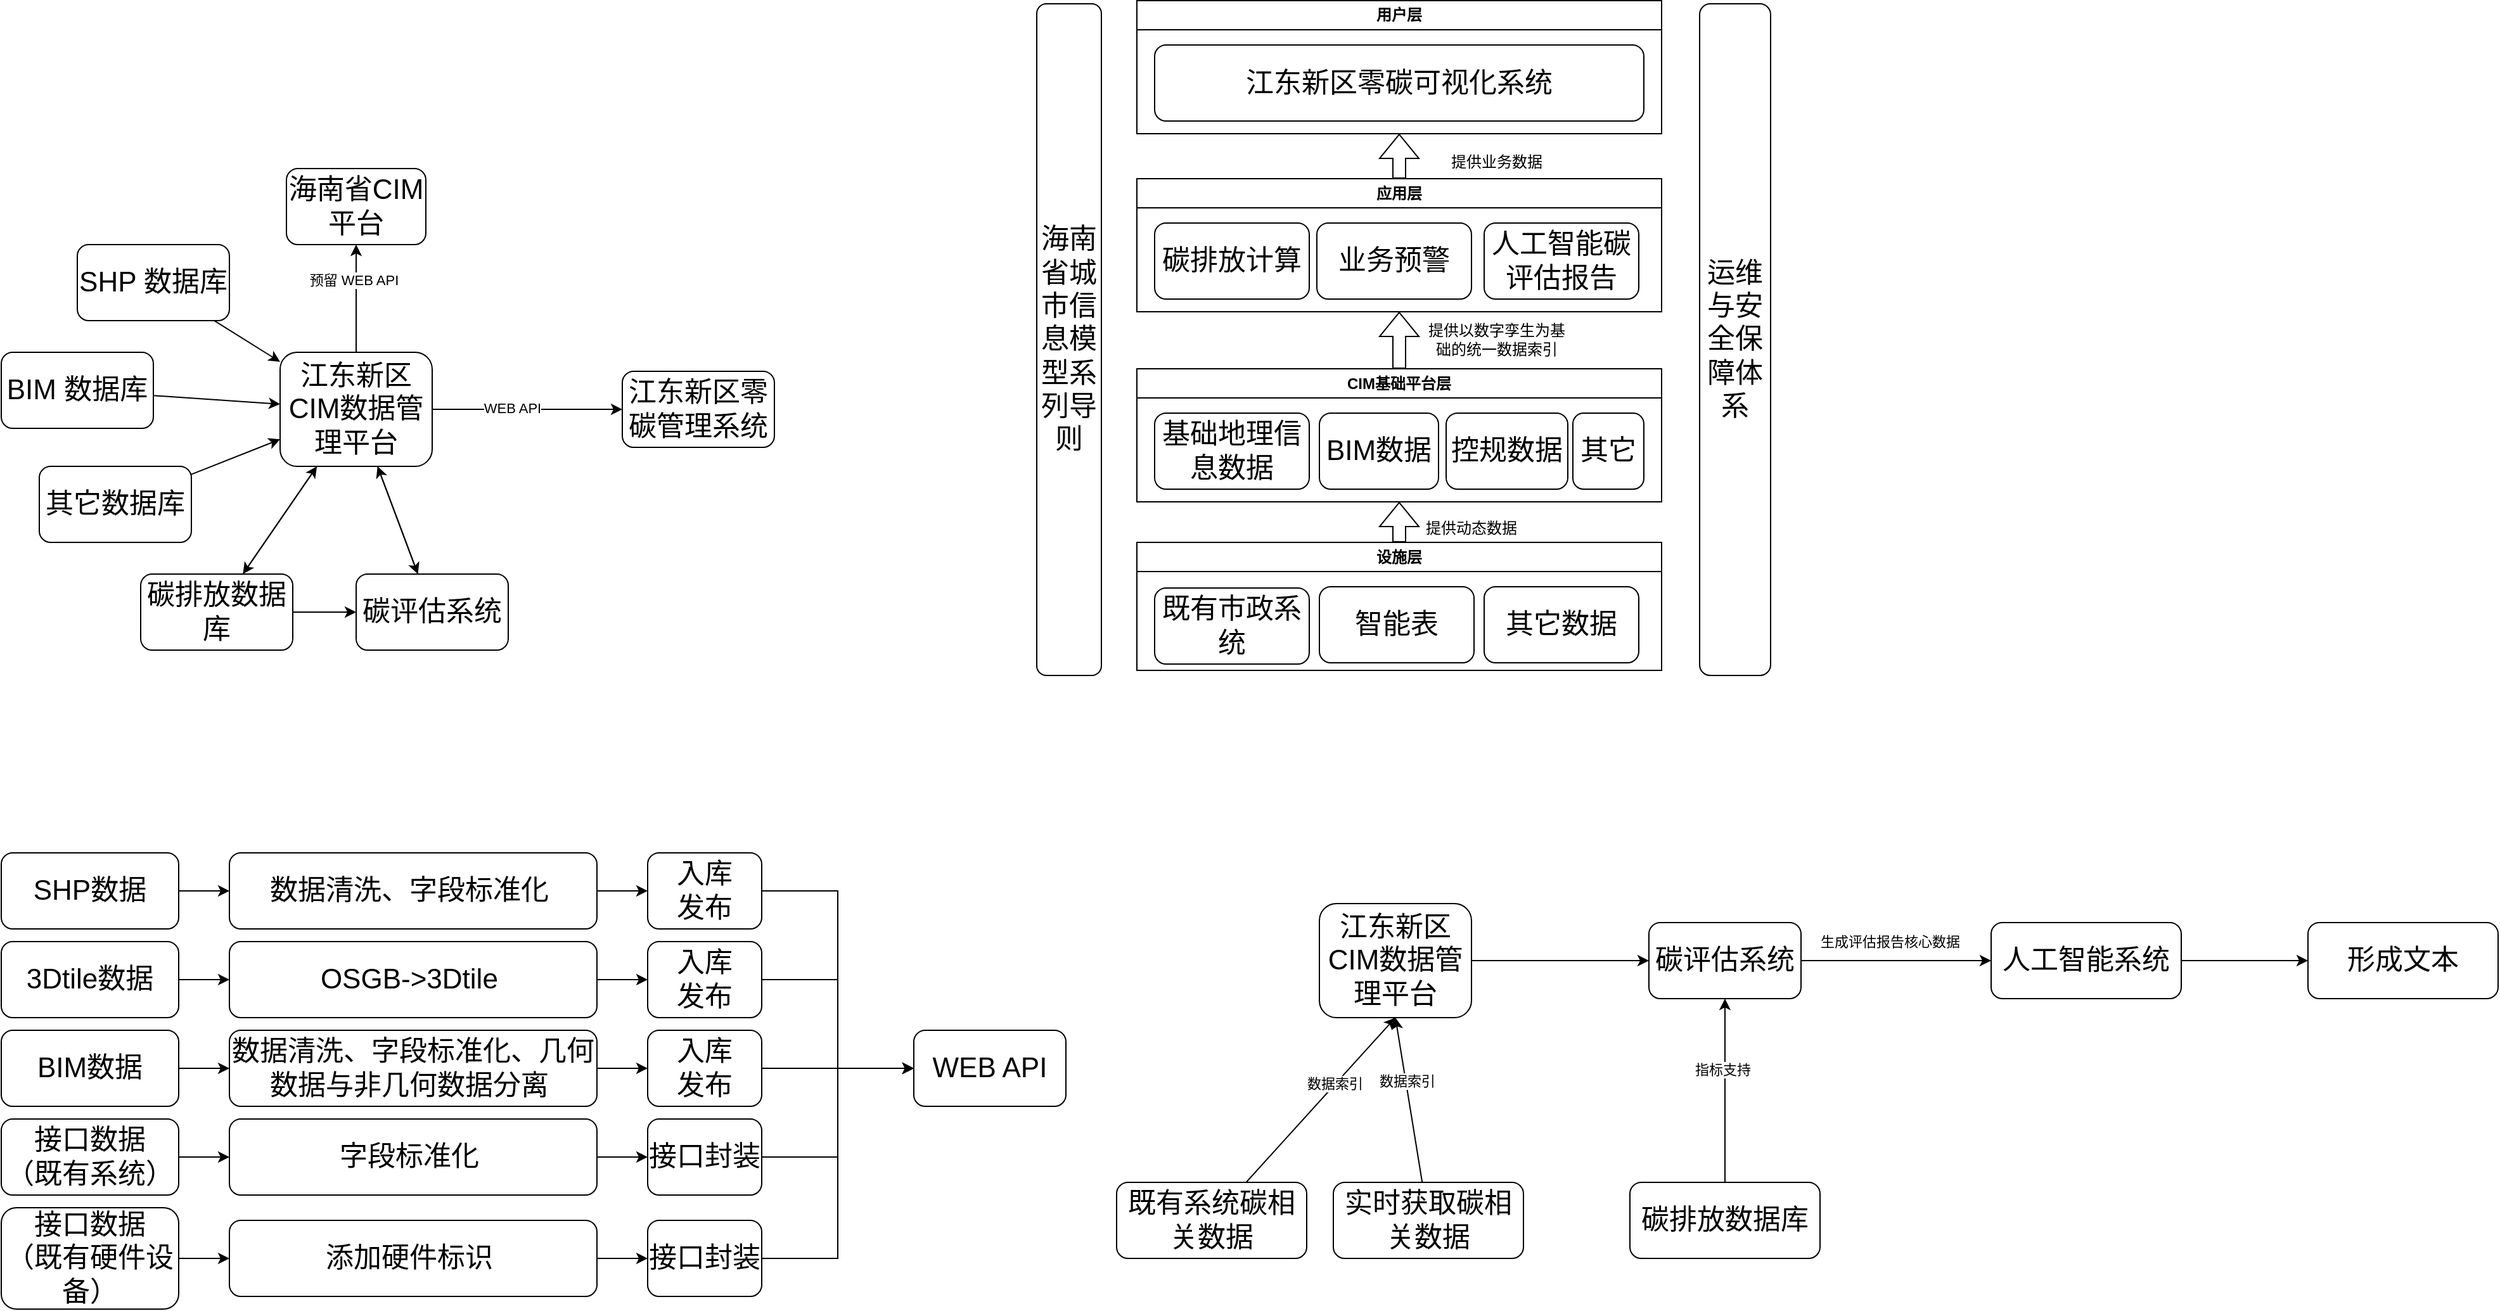<mxfile version="21.3.6" type="github">
  <diagram name="第 1 页" id="NKXv_h6Vj96IVA4Fjcek">
    <mxGraphModel dx="1195" dy="1082" grid="1" gridSize="10" guides="0" tooltips="1" connect="1" arrows="1" fold="1" page="0" pageScale="1" pageWidth="827" pageHeight="1169" math="0" shadow="0">
      <root>
        <mxCell id="0" />
        <mxCell id="1" parent="0" />
        <mxCell id="PI_EQl_N4xML3odlSElJ-2" style="edgeStyle=orthogonalEdgeStyle;rounded=0;orthogonalLoop=1;jettySize=auto;html=1;" edge="1" parent="1" source="ZtNYFOFDFvPDf5sEN9P7-1" target="PI_EQl_N4xML3odlSElJ-1">
          <mxGeometry relative="1" as="geometry" />
        </mxCell>
        <mxCell id="PI_EQl_N4xML3odlSElJ-15" value="WEB API" style="edgeLabel;html=1;align=center;verticalAlign=middle;resizable=0;points=[];" vertex="1" connectable="0" parent="PI_EQl_N4xML3odlSElJ-2">
          <mxGeometry x="-0.167" y="1" relative="1" as="geometry">
            <mxPoint as="offset" />
          </mxGeometry>
        </mxCell>
        <mxCell id="PI_EQl_N4xML3odlSElJ-5" style="rounded=0;orthogonalLoop=1;jettySize=auto;html=1;" edge="1" parent="1" source="ZtNYFOFDFvPDf5sEN9P7-1" target="PI_EQl_N4xML3odlSElJ-3">
          <mxGeometry relative="1" as="geometry" />
        </mxCell>
        <mxCell id="PI_EQl_N4xML3odlSElJ-6" style="rounded=0;orthogonalLoop=1;jettySize=auto;html=1;" edge="1" parent="1" source="ZtNYFOFDFvPDf5sEN9P7-1" target="PI_EQl_N4xML3odlSElJ-4">
          <mxGeometry relative="1" as="geometry" />
        </mxCell>
        <mxCell id="PI_EQl_N4xML3odlSElJ-13" style="rounded=0;orthogonalLoop=1;jettySize=auto;html=1;" edge="1" parent="1" source="ZtNYFOFDFvPDf5sEN9P7-1" target="PI_EQl_N4xML3odlSElJ-9">
          <mxGeometry relative="1" as="geometry" />
        </mxCell>
        <mxCell id="PI_EQl_N4xML3odlSElJ-14" value="预留 WEB API" style="edgeLabel;html=1;align=center;verticalAlign=middle;resizable=0;points=[];" vertex="1" connectable="0" parent="PI_EQl_N4xML3odlSElJ-13">
          <mxGeometry x="0.34" y="2" relative="1" as="geometry">
            <mxPoint as="offset" />
          </mxGeometry>
        </mxCell>
        <mxCell id="ZtNYFOFDFvPDf5sEN9P7-1" value="&lt;font style=&quot;font-size: 22px;&quot;&gt;江东新区CIM数据管理平台&lt;/font&gt;" style="rounded=1;whiteSpace=wrap;html=1;" parent="1" vertex="1">
          <mxGeometry x="260" y="265" width="120" height="90" as="geometry" />
        </mxCell>
        <mxCell id="PI_EQl_N4xML3odlSElJ-1" value="&lt;font style=&quot;font-size: 22px;&quot;&gt;江东新区零碳管理系统&lt;/font&gt;" style="rounded=1;whiteSpace=wrap;html=1;" vertex="1" parent="1">
          <mxGeometry x="530" y="280" width="120" height="60" as="geometry" />
        </mxCell>
        <mxCell id="PI_EQl_N4xML3odlSElJ-7" style="edgeStyle=orthogonalEdgeStyle;rounded=0;orthogonalLoop=1;jettySize=auto;html=1;" edge="1" parent="1" source="PI_EQl_N4xML3odlSElJ-3" target="PI_EQl_N4xML3odlSElJ-4">
          <mxGeometry relative="1" as="geometry" />
        </mxCell>
        <mxCell id="PI_EQl_N4xML3odlSElJ-10" style="rounded=0;orthogonalLoop=1;jettySize=auto;html=1;" edge="1" parent="1" source="PI_EQl_N4xML3odlSElJ-3" target="ZtNYFOFDFvPDf5sEN9P7-1">
          <mxGeometry relative="1" as="geometry" />
        </mxCell>
        <mxCell id="PI_EQl_N4xML3odlSElJ-3" value="&lt;font style=&quot;font-size: 22px;&quot;&gt;碳排放数据库&lt;/font&gt;" style="rounded=1;whiteSpace=wrap;html=1;" vertex="1" parent="1">
          <mxGeometry x="150" y="440" width="120" height="60" as="geometry" />
        </mxCell>
        <mxCell id="PI_EQl_N4xML3odlSElJ-11" style="rounded=0;orthogonalLoop=1;jettySize=auto;html=1;" edge="1" parent="1" source="PI_EQl_N4xML3odlSElJ-4" target="ZtNYFOFDFvPDf5sEN9P7-1">
          <mxGeometry relative="1" as="geometry" />
        </mxCell>
        <mxCell id="PI_EQl_N4xML3odlSElJ-4" value="&lt;font style=&quot;font-size: 22px;&quot;&gt;碳评估系统&lt;/font&gt;" style="rounded=1;whiteSpace=wrap;html=1;" vertex="1" parent="1">
          <mxGeometry x="320" y="440" width="120" height="60" as="geometry" />
        </mxCell>
        <mxCell id="PI_EQl_N4xML3odlSElJ-9" value="&lt;font style=&quot;font-size: 22px;&quot;&gt;海南省CIM平台&lt;/font&gt;" style="rounded=1;whiteSpace=wrap;html=1;" vertex="1" parent="1">
          <mxGeometry x="265" y="120" width="110" height="60" as="geometry" />
        </mxCell>
        <mxCell id="PI_EQl_N4xML3odlSElJ-19" style="rounded=0;orthogonalLoop=1;jettySize=auto;html=1;" edge="1" parent="1" source="PI_EQl_N4xML3odlSElJ-16" target="ZtNYFOFDFvPDf5sEN9P7-1">
          <mxGeometry relative="1" as="geometry" />
        </mxCell>
        <mxCell id="PI_EQl_N4xML3odlSElJ-16" value="&lt;font style=&quot;font-size: 22px;&quot;&gt;SHP 数据库&lt;/font&gt;" style="rounded=1;whiteSpace=wrap;html=1;" vertex="1" parent="1">
          <mxGeometry x="100" y="180" width="120" height="60" as="geometry" />
        </mxCell>
        <mxCell id="PI_EQl_N4xML3odlSElJ-20" style="rounded=0;orthogonalLoop=1;jettySize=auto;html=1;" edge="1" parent="1" source="PI_EQl_N4xML3odlSElJ-17" target="ZtNYFOFDFvPDf5sEN9P7-1">
          <mxGeometry relative="1" as="geometry" />
        </mxCell>
        <mxCell id="PI_EQl_N4xML3odlSElJ-17" value="&lt;font style=&quot;font-size: 22px;&quot;&gt;BIM 数据库&lt;/font&gt;" style="rounded=1;whiteSpace=wrap;html=1;" vertex="1" parent="1">
          <mxGeometry x="40" y="265" width="120" height="60" as="geometry" />
        </mxCell>
        <mxCell id="PI_EQl_N4xML3odlSElJ-21" style="rounded=0;orthogonalLoop=1;jettySize=auto;html=1;" edge="1" parent="1" source="PI_EQl_N4xML3odlSElJ-18" target="ZtNYFOFDFvPDf5sEN9P7-1">
          <mxGeometry relative="1" as="geometry" />
        </mxCell>
        <mxCell id="PI_EQl_N4xML3odlSElJ-18" value="&lt;font style=&quot;font-size: 22px;&quot;&gt;其它数据库&lt;/font&gt;" style="rounded=1;whiteSpace=wrap;html=1;" vertex="1" parent="1">
          <mxGeometry x="70" y="355" width="120" height="60" as="geometry" />
        </mxCell>
        <mxCell id="PI_EQl_N4xML3odlSElJ-31" style="edgeStyle=orthogonalEdgeStyle;rounded=0;orthogonalLoop=1;jettySize=auto;html=1;" edge="1" parent="1" source="PI_EQl_N4xML3odlSElJ-24" target="PI_EQl_N4xML3odlSElJ-28">
          <mxGeometry relative="1" as="geometry" />
        </mxCell>
        <mxCell id="PI_EQl_N4xML3odlSElJ-24" value="&lt;font style=&quot;font-size: 22px;&quot;&gt;SHP数据&lt;/font&gt;" style="rounded=1;whiteSpace=wrap;html=1;" vertex="1" parent="1">
          <mxGeometry x="40" y="660" width="140" height="60" as="geometry" />
        </mxCell>
        <mxCell id="PI_EQl_N4xML3odlSElJ-30" style="edgeStyle=orthogonalEdgeStyle;rounded=0;orthogonalLoop=1;jettySize=auto;html=1;" edge="1" parent="1" source="PI_EQl_N4xML3odlSElJ-25" target="PI_EQl_N4xML3odlSElJ-29">
          <mxGeometry relative="1" as="geometry" />
        </mxCell>
        <mxCell id="PI_EQl_N4xML3odlSElJ-25" value="&lt;font style=&quot;font-size: 22px;&quot;&gt;BIM数据&lt;/font&gt;" style="rounded=1;whiteSpace=wrap;html=1;" vertex="1" parent="1">
          <mxGeometry x="40" y="800" width="140" height="60" as="geometry" />
        </mxCell>
        <mxCell id="PI_EQl_N4xML3odlSElJ-33" style="edgeStyle=orthogonalEdgeStyle;rounded=0;orthogonalLoop=1;jettySize=auto;html=1;" edge="1" parent="1" source="PI_EQl_N4xML3odlSElJ-26" target="PI_EQl_N4xML3odlSElJ-32">
          <mxGeometry relative="1" as="geometry" />
        </mxCell>
        <mxCell id="PI_EQl_N4xML3odlSElJ-26" value="&lt;font style=&quot;font-size: 22px;&quot;&gt;接口数据&lt;br&gt;（既有系统）&lt;/font&gt;" style="rounded=1;whiteSpace=wrap;html=1;" vertex="1" parent="1">
          <mxGeometry x="40" y="870" width="140" height="60" as="geometry" />
        </mxCell>
        <mxCell id="PI_EQl_N4xML3odlSElJ-35" style="edgeStyle=orthogonalEdgeStyle;rounded=0;orthogonalLoop=1;jettySize=auto;html=1;" edge="1" parent="1" source="PI_EQl_N4xML3odlSElJ-27" target="PI_EQl_N4xML3odlSElJ-34">
          <mxGeometry relative="1" as="geometry" />
        </mxCell>
        <mxCell id="PI_EQl_N4xML3odlSElJ-27" value="&lt;font style=&quot;font-size: 22px;&quot;&gt;接口数据&lt;br&gt;（既有硬件设备）&lt;/font&gt;" style="rounded=1;whiteSpace=wrap;html=1;" vertex="1" parent="1">
          <mxGeometry x="40" y="940" width="140" height="80" as="geometry" />
        </mxCell>
        <mxCell id="PI_EQl_N4xML3odlSElJ-43" style="edgeStyle=orthogonalEdgeStyle;rounded=0;orthogonalLoop=1;jettySize=auto;html=1;" edge="1" parent="1" source="PI_EQl_N4xML3odlSElJ-28" target="PI_EQl_N4xML3odlSElJ-42">
          <mxGeometry relative="1" as="geometry" />
        </mxCell>
        <mxCell id="PI_EQl_N4xML3odlSElJ-28" value="&lt;font style=&quot;font-size: 22px;&quot;&gt;数据清洗、字段标准化&amp;nbsp;&lt;/font&gt;" style="rounded=1;whiteSpace=wrap;html=1;" vertex="1" parent="1">
          <mxGeometry x="220" y="660" width="290" height="60" as="geometry" />
        </mxCell>
        <mxCell id="PI_EQl_N4xML3odlSElJ-41" style="edgeStyle=orthogonalEdgeStyle;rounded=0;orthogonalLoop=1;jettySize=auto;html=1;" edge="1" parent="1" source="PI_EQl_N4xML3odlSElJ-29" target="PI_EQl_N4xML3odlSElJ-40">
          <mxGeometry relative="1" as="geometry" />
        </mxCell>
        <mxCell id="PI_EQl_N4xML3odlSElJ-29" value="&lt;font style=&quot;font-size: 22px;&quot;&gt;数据清洗、字段标准化、几何数据与非几何数据分离&amp;nbsp;&lt;/font&gt;" style="rounded=1;whiteSpace=wrap;html=1;" vertex="1" parent="1">
          <mxGeometry x="220" y="800" width="290" height="60" as="geometry" />
        </mxCell>
        <mxCell id="PI_EQl_N4xML3odlSElJ-46" style="edgeStyle=orthogonalEdgeStyle;rounded=0;orthogonalLoop=1;jettySize=auto;html=1;" edge="1" parent="1" source="PI_EQl_N4xML3odlSElJ-32" target="PI_EQl_N4xML3odlSElJ-44">
          <mxGeometry relative="1" as="geometry" />
        </mxCell>
        <mxCell id="PI_EQl_N4xML3odlSElJ-32" value="&lt;font style=&quot;font-size: 22px;&quot;&gt;字段标准化&amp;nbsp;&lt;/font&gt;" style="rounded=1;whiteSpace=wrap;html=1;" vertex="1" parent="1">
          <mxGeometry x="220" y="870" width="290" height="60" as="geometry" />
        </mxCell>
        <mxCell id="PI_EQl_N4xML3odlSElJ-47" style="edgeStyle=orthogonalEdgeStyle;rounded=0;orthogonalLoop=1;jettySize=auto;html=1;entryX=0;entryY=0.5;entryDx=0;entryDy=0;" edge="1" parent="1" source="PI_EQl_N4xML3odlSElJ-34" target="PI_EQl_N4xML3odlSElJ-45">
          <mxGeometry relative="1" as="geometry" />
        </mxCell>
        <mxCell id="PI_EQl_N4xML3odlSElJ-34" value="&lt;font style=&quot;font-size: 22px;&quot;&gt;添加硬件标识&amp;nbsp;&lt;/font&gt;" style="rounded=1;whiteSpace=wrap;html=1;" vertex="1" parent="1">
          <mxGeometry x="220" y="950" width="290" height="60" as="geometry" />
        </mxCell>
        <mxCell id="PI_EQl_N4xML3odlSElJ-50" style="edgeStyle=orthogonalEdgeStyle;rounded=0;orthogonalLoop=1;jettySize=auto;html=1;" edge="1" parent="1" source="PI_EQl_N4xML3odlSElJ-40" target="PI_EQl_N4xML3odlSElJ-48">
          <mxGeometry relative="1" as="geometry" />
        </mxCell>
        <mxCell id="PI_EQl_N4xML3odlSElJ-40" value="&lt;font style=&quot;font-size: 22px;&quot;&gt;入库&lt;br&gt;发布&lt;br&gt;&lt;/font&gt;" style="rounded=1;whiteSpace=wrap;html=1;" vertex="1" parent="1">
          <mxGeometry x="550" y="800" width="90" height="60" as="geometry" />
        </mxCell>
        <mxCell id="PI_EQl_N4xML3odlSElJ-49" style="edgeStyle=orthogonalEdgeStyle;rounded=0;orthogonalLoop=1;jettySize=auto;html=1;entryX=0;entryY=0.5;entryDx=0;entryDy=0;" edge="1" parent="1" source="PI_EQl_N4xML3odlSElJ-42" target="PI_EQl_N4xML3odlSElJ-48">
          <mxGeometry relative="1" as="geometry" />
        </mxCell>
        <mxCell id="PI_EQl_N4xML3odlSElJ-42" value="&lt;font style=&quot;font-size: 22px;&quot;&gt;入库&lt;br&gt;发布&lt;/font&gt;" style="rounded=1;whiteSpace=wrap;html=1;" vertex="1" parent="1">
          <mxGeometry x="550" y="660" width="90" height="60" as="geometry" />
        </mxCell>
        <mxCell id="PI_EQl_N4xML3odlSElJ-51" style="edgeStyle=orthogonalEdgeStyle;rounded=0;orthogonalLoop=1;jettySize=auto;html=1;entryX=0;entryY=0.5;entryDx=0;entryDy=0;" edge="1" parent="1" source="PI_EQl_N4xML3odlSElJ-44" target="PI_EQl_N4xML3odlSElJ-48">
          <mxGeometry relative="1" as="geometry" />
        </mxCell>
        <mxCell id="PI_EQl_N4xML3odlSElJ-44" value="&lt;font style=&quot;font-size: 22px;&quot;&gt;接口封装&lt;/font&gt;" style="rounded=1;whiteSpace=wrap;html=1;" vertex="1" parent="1">
          <mxGeometry x="550" y="870" width="90" height="60" as="geometry" />
        </mxCell>
        <mxCell id="PI_EQl_N4xML3odlSElJ-52" style="edgeStyle=orthogonalEdgeStyle;rounded=0;orthogonalLoop=1;jettySize=auto;html=1;entryX=0;entryY=0.5;entryDx=0;entryDy=0;" edge="1" parent="1" source="PI_EQl_N4xML3odlSElJ-45" target="PI_EQl_N4xML3odlSElJ-48">
          <mxGeometry relative="1" as="geometry" />
        </mxCell>
        <mxCell id="PI_EQl_N4xML3odlSElJ-45" value="&lt;font style=&quot;font-size: 22px;&quot;&gt;接口封装&lt;/font&gt;" style="rounded=1;whiteSpace=wrap;html=1;" vertex="1" parent="1">
          <mxGeometry x="550" y="950" width="90" height="60" as="geometry" />
        </mxCell>
        <mxCell id="PI_EQl_N4xML3odlSElJ-48" value="&lt;font style=&quot;font-size: 22px;&quot;&gt;WEB API&lt;/font&gt;" style="rounded=1;whiteSpace=wrap;html=1;" vertex="1" parent="1">
          <mxGeometry x="760" y="800" width="120" height="60" as="geometry" />
        </mxCell>
        <mxCell id="PI_EQl_N4xML3odlSElJ-53" style="edgeStyle=orthogonalEdgeStyle;rounded=0;orthogonalLoop=1;jettySize=auto;html=1;" edge="1" parent="1" source="PI_EQl_N4xML3odlSElJ-54" target="PI_EQl_N4xML3odlSElJ-56">
          <mxGeometry relative="1" as="geometry" />
        </mxCell>
        <mxCell id="PI_EQl_N4xML3odlSElJ-54" value="&lt;font style=&quot;font-size: 22px;&quot;&gt;3Dtile数据&lt;/font&gt;" style="rounded=1;whiteSpace=wrap;html=1;" vertex="1" parent="1">
          <mxGeometry x="40" y="730" width="140" height="60" as="geometry" />
        </mxCell>
        <mxCell id="PI_EQl_N4xML3odlSElJ-55" style="edgeStyle=orthogonalEdgeStyle;rounded=0;orthogonalLoop=1;jettySize=auto;html=1;" edge="1" parent="1" source="PI_EQl_N4xML3odlSElJ-56" target="PI_EQl_N4xML3odlSElJ-57">
          <mxGeometry relative="1" as="geometry" />
        </mxCell>
        <mxCell id="PI_EQl_N4xML3odlSElJ-56" value="&lt;font style=&quot;font-size: 22px;&quot;&gt;OSGB-&amp;gt;3Dtile&amp;nbsp;&lt;/font&gt;" style="rounded=1;whiteSpace=wrap;html=1;" vertex="1" parent="1">
          <mxGeometry x="220" y="730" width="290" height="60" as="geometry" />
        </mxCell>
        <mxCell id="PI_EQl_N4xML3odlSElJ-58" style="edgeStyle=orthogonalEdgeStyle;rounded=0;orthogonalLoop=1;jettySize=auto;html=1;entryX=0;entryY=0.5;entryDx=0;entryDy=0;" edge="1" parent="1" source="PI_EQl_N4xML3odlSElJ-57" target="PI_EQl_N4xML3odlSElJ-48">
          <mxGeometry relative="1" as="geometry" />
        </mxCell>
        <mxCell id="PI_EQl_N4xML3odlSElJ-57" value="&lt;font style=&quot;font-size: 22px;&quot;&gt;入库&lt;br&gt;发布&lt;/font&gt;" style="rounded=1;whiteSpace=wrap;html=1;" vertex="1" parent="1">
          <mxGeometry x="550" y="730" width="90" height="60" as="geometry" />
        </mxCell>
        <mxCell id="PI_EQl_N4xML3odlSElJ-75" style="edgeStyle=orthogonalEdgeStyle;rounded=0;orthogonalLoop=1;jettySize=auto;html=1;" edge="1" parent="1" source="PI_EQl_N4xML3odlSElJ-61" target="PI_EQl_N4xML3odlSElJ-76">
          <mxGeometry relative="1" as="geometry">
            <mxPoint x="1540" y="745" as="targetPoint" />
          </mxGeometry>
        </mxCell>
        <mxCell id="PI_EQl_N4xML3odlSElJ-77" value="生成评估报告核心数据" style="edgeLabel;html=1;align=center;verticalAlign=middle;resizable=0;points=[];" vertex="1" connectable="0" parent="PI_EQl_N4xML3odlSElJ-75">
          <mxGeometry x="0.242" y="3" relative="1" as="geometry">
            <mxPoint x="-23" y="-12" as="offset" />
          </mxGeometry>
        </mxCell>
        <mxCell id="PI_EQl_N4xML3odlSElJ-61" value="&lt;font style=&quot;font-size: 22px;&quot;&gt;碳评估系统&lt;/font&gt;" style="rounded=1;whiteSpace=wrap;html=1;" vertex="1" parent="1">
          <mxGeometry x="1340" y="715" width="120" height="60" as="geometry" />
        </mxCell>
        <mxCell id="PI_EQl_N4xML3odlSElJ-64" style="edgeStyle=orthogonalEdgeStyle;rounded=0;orthogonalLoop=1;jettySize=auto;html=1;" edge="1" parent="1" source="PI_EQl_N4xML3odlSElJ-62" target="PI_EQl_N4xML3odlSElJ-61">
          <mxGeometry relative="1" as="geometry" />
        </mxCell>
        <mxCell id="PI_EQl_N4xML3odlSElJ-62" value="&lt;font style=&quot;font-size: 22px;&quot;&gt;江东新区CIM数据管理平台&lt;/font&gt;" style="rounded=1;whiteSpace=wrap;html=1;" vertex="1" parent="1">
          <mxGeometry x="1080" y="700" width="120" height="90" as="geometry" />
        </mxCell>
        <mxCell id="PI_EQl_N4xML3odlSElJ-70" style="rounded=0;orthogonalLoop=1;jettySize=auto;html=1;entryX=0.5;entryY=1;entryDx=0;entryDy=0;" edge="1" parent="1" source="PI_EQl_N4xML3odlSElJ-65" target="PI_EQl_N4xML3odlSElJ-62">
          <mxGeometry relative="1" as="geometry" />
        </mxCell>
        <mxCell id="PI_EQl_N4xML3odlSElJ-73" value="数据索引" style="edgeLabel;html=1;align=center;verticalAlign=middle;resizable=0;points=[];" vertex="1" connectable="0" parent="PI_EQl_N4xML3odlSElJ-70">
          <mxGeometry x="0.205" y="2" relative="1" as="geometry">
            <mxPoint y="1" as="offset" />
          </mxGeometry>
        </mxCell>
        <mxCell id="PI_EQl_N4xML3odlSElJ-65" value="&lt;span style=&quot;font-size: 22px;&quot;&gt;既有系统碳相关数据&lt;/span&gt;" style="rounded=1;whiteSpace=wrap;html=1;" vertex="1" parent="1">
          <mxGeometry x="920" y="920" width="150" height="60" as="geometry" />
        </mxCell>
        <mxCell id="PI_EQl_N4xML3odlSElJ-71" style="rounded=0;orthogonalLoop=1;jettySize=auto;html=1;entryX=0.5;entryY=1;entryDx=0;entryDy=0;" edge="1" parent="1" source="PI_EQl_N4xML3odlSElJ-66" target="PI_EQl_N4xML3odlSElJ-62">
          <mxGeometry relative="1" as="geometry" />
        </mxCell>
        <mxCell id="PI_EQl_N4xML3odlSElJ-72" value="数据索引" style="edgeLabel;html=1;align=center;verticalAlign=middle;resizable=0;points=[];" vertex="1" connectable="0" parent="PI_EQl_N4xML3odlSElJ-71">
          <mxGeometry x="0.23" y="-1" relative="1" as="geometry">
            <mxPoint as="offset" />
          </mxGeometry>
        </mxCell>
        <mxCell id="PI_EQl_N4xML3odlSElJ-66" value="&lt;span style=&quot;font-size: 22px;&quot;&gt;实时获取碳相关数据&lt;/span&gt;" style="rounded=1;whiteSpace=wrap;html=1;" vertex="1" parent="1">
          <mxGeometry x="1091" y="920" width="150" height="60" as="geometry" />
        </mxCell>
        <mxCell id="PI_EQl_N4xML3odlSElJ-68" style="edgeStyle=orthogonalEdgeStyle;rounded=0;orthogonalLoop=1;jettySize=auto;html=1;entryX=0.5;entryY=1;entryDx=0;entryDy=0;" edge="1" parent="1" source="PI_EQl_N4xML3odlSElJ-67" target="PI_EQl_N4xML3odlSElJ-61">
          <mxGeometry relative="1" as="geometry" />
        </mxCell>
        <mxCell id="PI_EQl_N4xML3odlSElJ-69" value="指标支持" style="edgeLabel;html=1;align=center;verticalAlign=middle;resizable=0;points=[];" vertex="1" connectable="0" parent="PI_EQl_N4xML3odlSElJ-68">
          <mxGeometry x="0.233" y="2" relative="1" as="geometry">
            <mxPoint as="offset" />
          </mxGeometry>
        </mxCell>
        <mxCell id="PI_EQl_N4xML3odlSElJ-67" value="&lt;font style=&quot;font-size: 22px;&quot;&gt;碳排放数据库&lt;/font&gt;" style="rounded=1;whiteSpace=wrap;html=1;" vertex="1" parent="1">
          <mxGeometry x="1325" y="920" width="150" height="60" as="geometry" />
        </mxCell>
        <mxCell id="PI_EQl_N4xML3odlSElJ-79" style="edgeStyle=orthogonalEdgeStyle;rounded=0;orthogonalLoop=1;jettySize=auto;html=1;" edge="1" parent="1" source="PI_EQl_N4xML3odlSElJ-76" target="PI_EQl_N4xML3odlSElJ-78">
          <mxGeometry relative="1" as="geometry" />
        </mxCell>
        <mxCell id="PI_EQl_N4xML3odlSElJ-76" value="&lt;font style=&quot;font-size: 22px;&quot;&gt;人工智能系统&lt;/font&gt;" style="rounded=1;whiteSpace=wrap;html=1;" vertex="1" parent="1">
          <mxGeometry x="1610" y="715" width="150" height="60" as="geometry" />
        </mxCell>
        <mxCell id="PI_EQl_N4xML3odlSElJ-78" value="&lt;font style=&quot;font-size: 22px;&quot;&gt;形成文本&lt;/font&gt;" style="rounded=1;whiteSpace=wrap;html=1;" vertex="1" parent="1">
          <mxGeometry x="1860" y="715" width="150" height="60" as="geometry" />
        </mxCell>
        <mxCell id="PI_EQl_N4xML3odlSElJ-81" value="设施层" style="swimlane;whiteSpace=wrap;html=1;" vertex="1" parent="1">
          <mxGeometry x="936" y="415" width="414" height="101" as="geometry" />
        </mxCell>
        <mxCell id="PI_EQl_N4xML3odlSElJ-82" value="&lt;font style=&quot;font-size: 22px;&quot;&gt;既有市政系统&lt;/font&gt;" style="rounded=1;whiteSpace=wrap;html=1;" vertex="1" parent="PI_EQl_N4xML3odlSElJ-81">
          <mxGeometry x="14" y="36" width="122" height="60" as="geometry" />
        </mxCell>
        <mxCell id="PI_EQl_N4xML3odlSElJ-83" value="&lt;font style=&quot;font-size: 22px;&quot;&gt;智能表&lt;/font&gt;" style="rounded=1;whiteSpace=wrap;html=1;" vertex="1" parent="PI_EQl_N4xML3odlSElJ-81">
          <mxGeometry x="144" y="35" width="122" height="60" as="geometry" />
        </mxCell>
        <mxCell id="PI_EQl_N4xML3odlSElJ-89" value="&lt;font style=&quot;font-size: 22px;&quot;&gt;其它数据&lt;/font&gt;" style="rounded=1;whiteSpace=wrap;html=1;" vertex="1" parent="PI_EQl_N4xML3odlSElJ-81">
          <mxGeometry x="274" y="35" width="122" height="60" as="geometry" />
        </mxCell>
        <mxCell id="PI_EQl_N4xML3odlSElJ-91" value="CIM基础平台层" style="swimlane;whiteSpace=wrap;html=1;" vertex="1" parent="1">
          <mxGeometry x="936" y="278" width="414" height="105" as="geometry" />
        </mxCell>
        <mxCell id="PI_EQl_N4xML3odlSElJ-93" value="&lt;span style=&quot;font-size: 22px;&quot;&gt;基础地理信息数据&lt;/span&gt;" style="rounded=1;whiteSpace=wrap;html=1;" vertex="1" parent="PI_EQl_N4xML3odlSElJ-91">
          <mxGeometry x="14" y="35" width="122" height="60" as="geometry" />
        </mxCell>
        <mxCell id="PI_EQl_N4xML3odlSElJ-95" value="&lt;span style=&quot;font-size: 22px;&quot;&gt;BIM数据&lt;/span&gt;" style="rounded=1;whiteSpace=wrap;html=1;" vertex="1" parent="PI_EQl_N4xML3odlSElJ-91">
          <mxGeometry x="144" y="35" width="94" height="60" as="geometry" />
        </mxCell>
        <mxCell id="PI_EQl_N4xML3odlSElJ-98" value="&lt;span style=&quot;font-size: 22px;&quot;&gt;控规数据&lt;/span&gt;" style="rounded=1;whiteSpace=wrap;html=1;" vertex="1" parent="PI_EQl_N4xML3odlSElJ-91">
          <mxGeometry x="244" y="35" width="96" height="60" as="geometry" />
        </mxCell>
        <mxCell id="PI_EQl_N4xML3odlSElJ-110" value="&lt;span style=&quot;font-size: 22px;&quot;&gt;其它&lt;/span&gt;" style="rounded=1;whiteSpace=wrap;html=1;" vertex="1" parent="PI_EQl_N4xML3odlSElJ-91">
          <mxGeometry x="344" y="35" width="56" height="60" as="geometry" />
        </mxCell>
        <mxCell id="PI_EQl_N4xML3odlSElJ-101" value="应用层" style="swimlane;whiteSpace=wrap;html=1;" vertex="1" parent="1">
          <mxGeometry x="936" y="128" width="414" height="105" as="geometry" />
        </mxCell>
        <mxCell id="PI_EQl_N4xML3odlSElJ-102" value="&lt;span style=&quot;font-size: 22px;&quot;&gt;碳排放计算&lt;/span&gt;" style="rounded=1;whiteSpace=wrap;html=1;" vertex="1" parent="PI_EQl_N4xML3odlSElJ-101">
          <mxGeometry x="14" y="35" width="122" height="60" as="geometry" />
        </mxCell>
        <mxCell id="PI_EQl_N4xML3odlSElJ-107" value="&lt;span style=&quot;font-size: 22px;&quot;&gt;业务预警&lt;/span&gt;" style="rounded=1;whiteSpace=wrap;html=1;" vertex="1" parent="PI_EQl_N4xML3odlSElJ-101">
          <mxGeometry x="142" y="35" width="122" height="60" as="geometry" />
        </mxCell>
        <mxCell id="PI_EQl_N4xML3odlSElJ-108" value="&lt;span style=&quot;font-size: 22px;&quot;&gt;人工智能碳评估报告&lt;/span&gt;" style="rounded=1;whiteSpace=wrap;html=1;" vertex="1" parent="PI_EQl_N4xML3odlSElJ-101">
          <mxGeometry x="274" y="35" width="122" height="60" as="geometry" />
        </mxCell>
        <mxCell id="PI_EQl_N4xML3odlSElJ-105" value="用户层" style="swimlane;whiteSpace=wrap;html=1;" vertex="1" parent="1">
          <mxGeometry x="936" y="-12.5" width="414" height="105" as="geometry" />
        </mxCell>
        <mxCell id="PI_EQl_N4xML3odlSElJ-106" value="&lt;span style=&quot;font-size: 22px;&quot;&gt;江东新区零碳可视化系统&lt;/span&gt;" style="rounded=1;whiteSpace=wrap;html=1;" vertex="1" parent="PI_EQl_N4xML3odlSElJ-105">
          <mxGeometry x="14" y="35" width="386" height="60" as="geometry" />
        </mxCell>
        <mxCell id="PI_EQl_N4xML3odlSElJ-112" value="" style="shape=flexArrow;endArrow=classic;html=1;rounded=0;entryX=0.5;entryY=1;entryDx=0;entryDy=0;" edge="1" parent="1" source="PI_EQl_N4xML3odlSElJ-81" target="PI_EQl_N4xML3odlSElJ-91">
          <mxGeometry width="50" height="50" relative="1" as="geometry">
            <mxPoint x="1040" y="320" as="sourcePoint" />
            <mxPoint x="1090" y="270" as="targetPoint" />
          </mxGeometry>
        </mxCell>
        <mxCell id="PI_EQl_N4xML3odlSElJ-113" value="提供动态数据" style="text;html=1;strokeColor=none;fillColor=none;align=center;verticalAlign=middle;whiteSpace=wrap;rounded=0;" vertex="1" parent="1">
          <mxGeometry x="1155" y="389" width="90" height="30" as="geometry" />
        </mxCell>
        <mxCell id="PI_EQl_N4xML3odlSElJ-114" value="" style="shape=flexArrow;endArrow=classic;html=1;rounded=0;entryX=0.5;entryY=1;entryDx=0;entryDy=0;" edge="1" parent="1" source="PI_EQl_N4xML3odlSElJ-91" target="PI_EQl_N4xML3odlSElJ-101">
          <mxGeometry width="50" height="50" relative="1" as="geometry">
            <mxPoint x="1150" y="295" as="sourcePoint" />
            <mxPoint x="1150" y="250" as="targetPoint" />
          </mxGeometry>
        </mxCell>
        <mxCell id="PI_EQl_N4xML3odlSElJ-115" value="提供以数字孪生为基础的统一数据索引" style="text;html=1;strokeColor=none;fillColor=none;align=center;verticalAlign=middle;whiteSpace=wrap;rounded=0;" vertex="1" parent="1">
          <mxGeometry x="1160" y="240" width="120" height="30" as="geometry" />
        </mxCell>
        <mxCell id="PI_EQl_N4xML3odlSElJ-117" value="" style="shape=flexArrow;endArrow=classic;html=1;rounded=0;exitX=0.5;exitY=0;exitDx=0;exitDy=0;entryX=0.5;entryY=1;entryDx=0;entryDy=0;" edge="1" parent="1" source="PI_EQl_N4xML3odlSElJ-101" target="PI_EQl_N4xML3odlSElJ-105">
          <mxGeometry width="50" height="50" relative="1" as="geometry">
            <mxPoint x="1150" y="130" as="sourcePoint" />
            <mxPoint x="1180" y="110" as="targetPoint" />
          </mxGeometry>
        </mxCell>
        <mxCell id="PI_EQl_N4xML3odlSElJ-118" value="提供业务数据" style="text;html=1;strokeColor=none;fillColor=none;align=center;verticalAlign=middle;whiteSpace=wrap;rounded=0;" vertex="1" parent="1">
          <mxGeometry x="1160" y="100" width="120" height="30" as="geometry" />
        </mxCell>
        <mxCell id="PI_EQl_N4xML3odlSElJ-119" value="&lt;font style=&quot;font-size: 22px;&quot;&gt;运维与安全保障体系&lt;/font&gt;" style="rounded=1;whiteSpace=wrap;html=1;" vertex="1" parent="1">
          <mxGeometry x="1380" y="-10" width="56" height="530" as="geometry" />
        </mxCell>
        <mxCell id="PI_EQl_N4xML3odlSElJ-120" value="&lt;font style=&quot;font-size: 22px;&quot;&gt;海南省城市信息模型系列导则&lt;/font&gt;" style="rounded=1;whiteSpace=wrap;html=1;" vertex="1" parent="1">
          <mxGeometry x="857" y="-10" width="51" height="530" as="geometry" />
        </mxCell>
      </root>
    </mxGraphModel>
  </diagram>
</mxfile>
